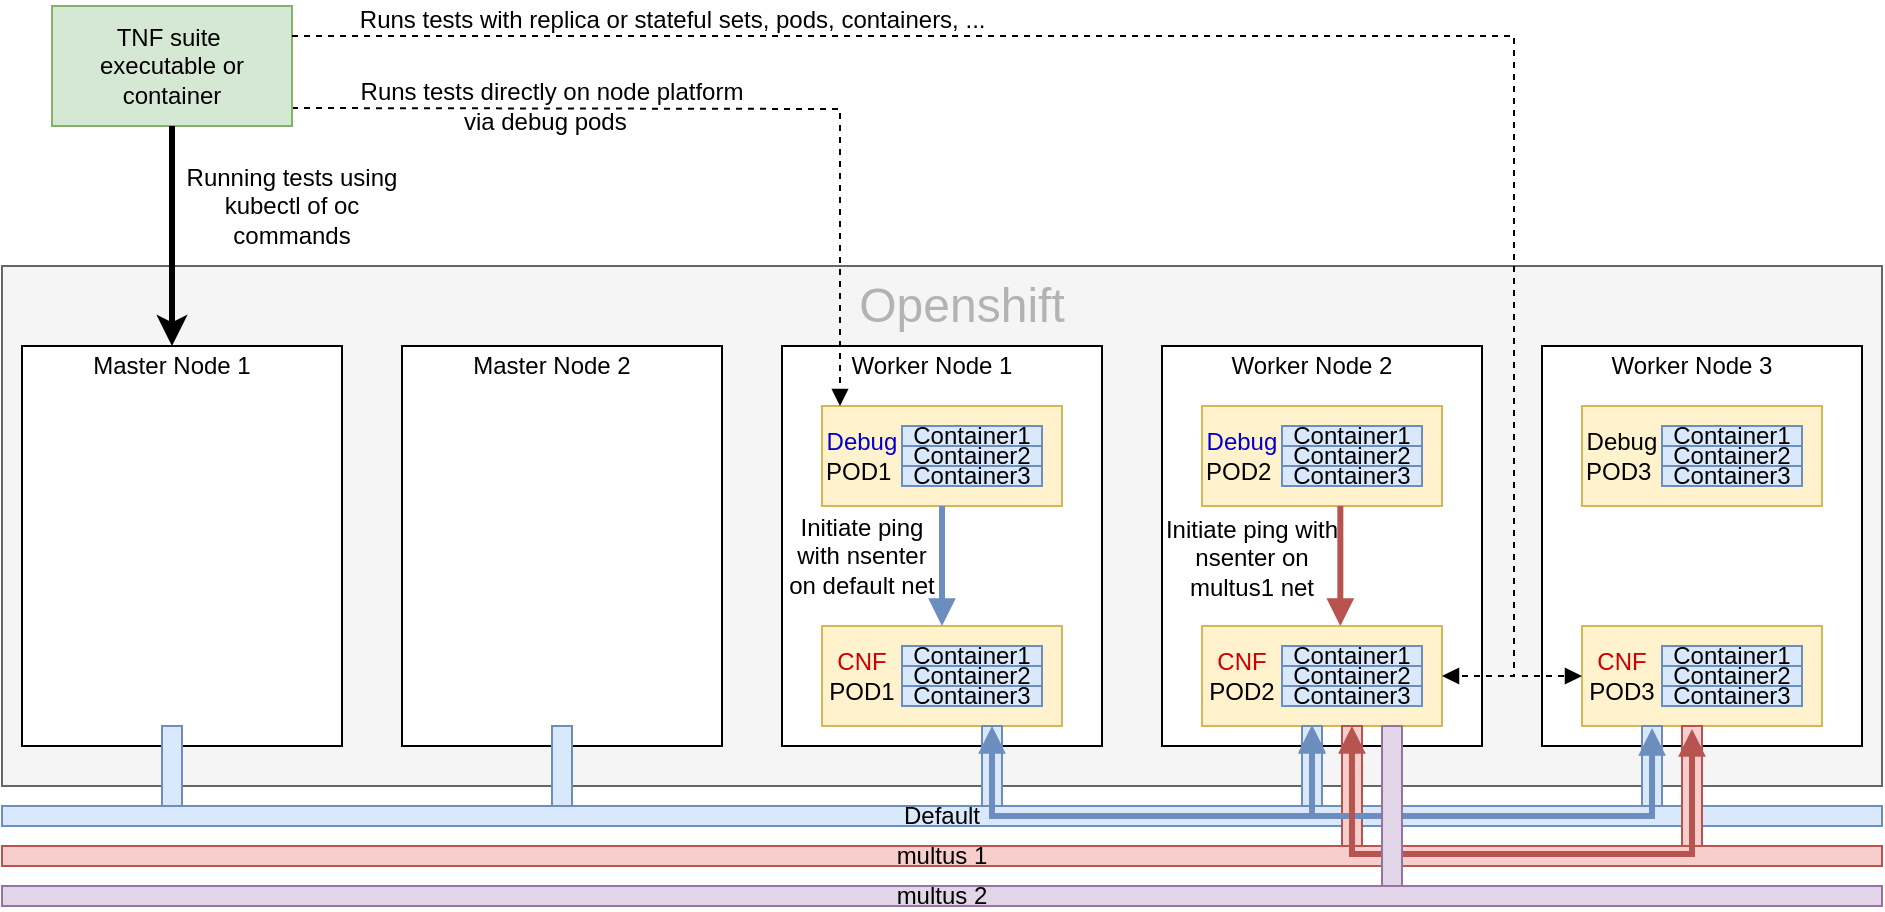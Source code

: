 <mxfile version="14.6.13" type="device"><diagram id="jFMSjIpnFXatA3N6K6Q8" name="Page-1"><mxGraphModel dx="3122" dy="779" grid="1" gridSize="10" guides="1" tooltips="1" connect="1" arrows="1" fold="1" page="1" pageScale="1" pageWidth="850" pageHeight="1100" math="0" shadow="0"><root><mxCell id="0"/><mxCell id="1" parent="0"/><mxCell id="iMbDrmxZ0uc6LPq-0AJ6-165" value="" style="rounded=0;whiteSpace=wrap;html=1;fillColor=#f5f5f5;strokeColor=#666666;fontColor=#333333;" vertex="1" parent="1"><mxGeometry x="-1250" y="160" width="940" height="260" as="geometry"/></mxCell><mxCell id="iMbDrmxZ0uc6LPq-0AJ6-3" value="" style="rounded=0;whiteSpace=wrap;html=1;" vertex="1" parent="1"><mxGeometry x="-670" y="200" width="160" height="200" as="geometry"/></mxCell><mxCell id="iMbDrmxZ0uc6LPq-0AJ6-2" value="Worker Node 2" style="text;html=1;strokeColor=none;fillColor=none;align=center;verticalAlign=middle;whiteSpace=wrap;rounded=0;" vertex="1" parent="1"><mxGeometry x="-640" y="200" width="90" height="20" as="geometry"/></mxCell><mxCell id="iMbDrmxZ0uc6LPq-0AJ6-23" value="" style="group" vertex="1" connectable="0" parent="1"><mxGeometry x="-650" y="230" width="120" height="50" as="geometry"/></mxCell><mxCell id="iMbDrmxZ0uc6LPq-0AJ6-22" value="" style="rounded=0;whiteSpace=wrap;html=1;fillColor=#fff2cc;strokeColor=#d6b656;" vertex="1" parent="iMbDrmxZ0uc6LPq-0AJ6-23"><mxGeometry width="120" height="50" as="geometry"/></mxCell><mxCell id="iMbDrmxZ0uc6LPq-0AJ6-17" value="Container1" style="rounded=0;whiteSpace=wrap;html=1;fillColor=#dae8fc;strokeColor=#6c8ebf;" vertex="1" parent="iMbDrmxZ0uc6LPq-0AJ6-23"><mxGeometry x="40" y="10" width="70" height="10" as="geometry"/></mxCell><mxCell id="iMbDrmxZ0uc6LPq-0AJ6-18" value="Container2" style="rounded=0;whiteSpace=wrap;html=1;fillColor=#dae8fc;strokeColor=#6c8ebf;" vertex="1" parent="iMbDrmxZ0uc6LPq-0AJ6-23"><mxGeometry x="40" y="20" width="70" height="10" as="geometry"/></mxCell><mxCell id="iMbDrmxZ0uc6LPq-0AJ6-21" value="Container3" style="rounded=0;whiteSpace=wrap;html=1;fillColor=#dae8fc;strokeColor=#6c8ebf;" vertex="1" parent="iMbDrmxZ0uc6LPq-0AJ6-23"><mxGeometry x="40" y="30" width="70" height="10" as="geometry"/></mxCell><mxCell id="iMbDrmxZ0uc6LPq-0AJ6-15" value="&lt;font color=&quot;#0000cc&quot;&gt;Debug&lt;/font&gt;&lt;br&gt;POD2&amp;nbsp;" style="rounded=0;whiteSpace=wrap;html=1;strokeColor=none;fillColor=none;" vertex="1" parent="iMbDrmxZ0uc6LPq-0AJ6-23"><mxGeometry y="10" width="40" height="30" as="geometry"/></mxCell><mxCell id="iMbDrmxZ0uc6LPq-0AJ6-40" value="" style="group" vertex="1" connectable="0" parent="1"><mxGeometry x="-650" y="340" width="120" height="50" as="geometry"/></mxCell><mxCell id="iMbDrmxZ0uc6LPq-0AJ6-41" value="" style="rounded=0;whiteSpace=wrap;html=1;fillColor=#fff2cc;strokeColor=#d6b656;" vertex="1" parent="iMbDrmxZ0uc6LPq-0AJ6-40"><mxGeometry width="120" height="50" as="geometry"/></mxCell><mxCell id="iMbDrmxZ0uc6LPq-0AJ6-42" value="Container1" style="rounded=0;whiteSpace=wrap;html=1;fillColor=#dae8fc;strokeColor=#6c8ebf;" vertex="1" parent="iMbDrmxZ0uc6LPq-0AJ6-40"><mxGeometry x="40" y="10" width="70" height="10" as="geometry"/></mxCell><mxCell id="iMbDrmxZ0uc6LPq-0AJ6-43" value="Container2" style="rounded=0;whiteSpace=wrap;html=1;fillColor=#dae8fc;strokeColor=#6c8ebf;" vertex="1" parent="iMbDrmxZ0uc6LPq-0AJ6-40"><mxGeometry x="40" y="20" width="70" height="10" as="geometry"/></mxCell><mxCell id="iMbDrmxZ0uc6LPq-0AJ6-44" value="Container3" style="rounded=0;whiteSpace=wrap;html=1;fillColor=#dae8fc;strokeColor=#6c8ebf;" vertex="1" parent="iMbDrmxZ0uc6LPq-0AJ6-40"><mxGeometry x="40" y="30" width="70" height="10" as="geometry"/></mxCell><mxCell id="iMbDrmxZ0uc6LPq-0AJ6-45" value="&lt;font color=&quot;#cc0000&quot;&gt;CNF&lt;/font&gt;&lt;br&gt;POD2" style="rounded=0;whiteSpace=wrap;html=1;strokeColor=none;fillColor=none;" vertex="1" parent="iMbDrmxZ0uc6LPq-0AJ6-40"><mxGeometry y="10" width="40" height="30" as="geometry"/></mxCell><mxCell id="iMbDrmxZ0uc6LPq-0AJ6-47" value="" style="rounded=0;whiteSpace=wrap;html=1;" vertex="1" parent="1"><mxGeometry x="-860" y="200" width="160" height="200" as="geometry"/></mxCell><mxCell id="iMbDrmxZ0uc6LPq-0AJ6-48" value="Worker Node 1" style="text;html=1;strokeColor=none;fillColor=none;align=center;verticalAlign=middle;whiteSpace=wrap;rounded=0;" vertex="1" parent="1"><mxGeometry x="-830" y="200" width="90" height="20" as="geometry"/></mxCell><mxCell id="iMbDrmxZ0uc6LPq-0AJ6-49" value="" style="group" vertex="1" connectable="0" parent="1"><mxGeometry x="-840" y="230" width="120" height="50" as="geometry"/></mxCell><mxCell id="iMbDrmxZ0uc6LPq-0AJ6-50" value="" style="rounded=0;whiteSpace=wrap;html=1;fillColor=#fff2cc;strokeColor=#d6b656;" vertex="1" parent="iMbDrmxZ0uc6LPq-0AJ6-49"><mxGeometry width="120" height="50" as="geometry"/></mxCell><mxCell id="iMbDrmxZ0uc6LPq-0AJ6-51" value="Container1" style="rounded=0;whiteSpace=wrap;html=1;fillColor=#dae8fc;strokeColor=#6c8ebf;" vertex="1" parent="iMbDrmxZ0uc6LPq-0AJ6-49"><mxGeometry x="40" y="10" width="70" height="10" as="geometry"/></mxCell><mxCell id="iMbDrmxZ0uc6LPq-0AJ6-52" value="Container2" style="rounded=0;whiteSpace=wrap;html=1;fillColor=#dae8fc;strokeColor=#6c8ebf;" vertex="1" parent="iMbDrmxZ0uc6LPq-0AJ6-49"><mxGeometry x="40" y="20" width="70" height="10" as="geometry"/></mxCell><mxCell id="iMbDrmxZ0uc6LPq-0AJ6-53" value="Container3" style="rounded=0;whiteSpace=wrap;html=1;fillColor=#dae8fc;strokeColor=#6c8ebf;" vertex="1" parent="iMbDrmxZ0uc6LPq-0AJ6-49"><mxGeometry x="40" y="30" width="70" height="10" as="geometry"/></mxCell><mxCell id="iMbDrmxZ0uc6LPq-0AJ6-54" value="&lt;font color=&quot;#0000cc&quot;&gt;Debug&lt;/font&gt;&lt;br&gt;POD1&amp;nbsp;" style="rounded=0;whiteSpace=wrap;html=1;strokeColor=none;fillColor=none;" vertex="1" parent="iMbDrmxZ0uc6LPq-0AJ6-49"><mxGeometry y="10" width="40" height="30" as="geometry"/></mxCell><mxCell id="iMbDrmxZ0uc6LPq-0AJ6-55" value="" style="group" vertex="1" connectable="0" parent="1"><mxGeometry x="-840" y="340" width="120" height="50" as="geometry"/></mxCell><mxCell id="iMbDrmxZ0uc6LPq-0AJ6-56" value="" style="rounded=0;whiteSpace=wrap;html=1;fillColor=#fff2cc;strokeColor=#d6b656;" vertex="1" parent="iMbDrmxZ0uc6LPq-0AJ6-55"><mxGeometry width="120" height="50" as="geometry"/></mxCell><mxCell id="iMbDrmxZ0uc6LPq-0AJ6-57" value="Container1" style="rounded=0;whiteSpace=wrap;html=1;fillColor=#dae8fc;strokeColor=#6c8ebf;" vertex="1" parent="iMbDrmxZ0uc6LPq-0AJ6-55"><mxGeometry x="40" y="10" width="70" height="10" as="geometry"/></mxCell><mxCell id="iMbDrmxZ0uc6LPq-0AJ6-58" value="Container2" style="rounded=0;whiteSpace=wrap;html=1;fillColor=#dae8fc;strokeColor=#6c8ebf;" vertex="1" parent="iMbDrmxZ0uc6LPq-0AJ6-55"><mxGeometry x="40" y="20" width="70" height="10" as="geometry"/></mxCell><mxCell id="iMbDrmxZ0uc6LPq-0AJ6-59" value="Container3" style="rounded=0;whiteSpace=wrap;html=1;fillColor=#dae8fc;strokeColor=#6c8ebf;" vertex="1" parent="iMbDrmxZ0uc6LPq-0AJ6-55"><mxGeometry x="40" y="30" width="70" height="10" as="geometry"/></mxCell><mxCell id="iMbDrmxZ0uc6LPq-0AJ6-60" value="&lt;font color=&quot;#cc0000&quot;&gt;CNF&lt;/font&gt;&lt;br&gt;POD1" style="rounded=0;whiteSpace=wrap;html=1;strokeColor=none;fillColor=none;" vertex="1" parent="iMbDrmxZ0uc6LPq-0AJ6-55"><mxGeometry y="10" width="40" height="30" as="geometry"/></mxCell><mxCell id="iMbDrmxZ0uc6LPq-0AJ6-61" value="" style="rounded=0;whiteSpace=wrap;html=1;" vertex="1" parent="1"><mxGeometry x="-480" y="200" width="160" height="200" as="geometry"/></mxCell><mxCell id="iMbDrmxZ0uc6LPq-0AJ6-62" value="Worker Node 3" style="text;html=1;strokeColor=none;fillColor=none;align=center;verticalAlign=middle;whiteSpace=wrap;rounded=0;" vertex="1" parent="1"><mxGeometry x="-450" y="200" width="90" height="20" as="geometry"/></mxCell><mxCell id="iMbDrmxZ0uc6LPq-0AJ6-63" value="" style="group" vertex="1" connectable="0" parent="1"><mxGeometry x="-460" y="230" width="120" height="50" as="geometry"/></mxCell><mxCell id="iMbDrmxZ0uc6LPq-0AJ6-64" value="" style="rounded=0;whiteSpace=wrap;html=1;fillColor=#fff2cc;strokeColor=#d6b656;" vertex="1" parent="iMbDrmxZ0uc6LPq-0AJ6-63"><mxGeometry width="120" height="50" as="geometry"/></mxCell><mxCell id="iMbDrmxZ0uc6LPq-0AJ6-65" value="Container1" style="rounded=0;whiteSpace=wrap;html=1;fillColor=#dae8fc;strokeColor=#6c8ebf;" vertex="1" parent="iMbDrmxZ0uc6LPq-0AJ6-63"><mxGeometry x="40" y="10" width="70" height="10" as="geometry"/></mxCell><mxCell id="iMbDrmxZ0uc6LPq-0AJ6-66" value="Container2" style="rounded=0;whiteSpace=wrap;html=1;fillColor=#dae8fc;strokeColor=#6c8ebf;" vertex="1" parent="iMbDrmxZ0uc6LPq-0AJ6-63"><mxGeometry x="40" y="20" width="70" height="10" as="geometry"/></mxCell><mxCell id="iMbDrmxZ0uc6LPq-0AJ6-67" value="Container3" style="rounded=0;whiteSpace=wrap;html=1;fillColor=#dae8fc;strokeColor=#6c8ebf;" vertex="1" parent="iMbDrmxZ0uc6LPq-0AJ6-63"><mxGeometry x="40" y="30" width="70" height="10" as="geometry"/></mxCell><mxCell id="iMbDrmxZ0uc6LPq-0AJ6-68" value="Debug&lt;br&gt;POD3&amp;nbsp;" style="rounded=0;whiteSpace=wrap;html=1;strokeColor=none;fillColor=none;" vertex="1" parent="iMbDrmxZ0uc6LPq-0AJ6-63"><mxGeometry y="10" width="40" height="30" as="geometry"/></mxCell><mxCell id="iMbDrmxZ0uc6LPq-0AJ6-69" value="" style="group" vertex="1" connectable="0" parent="1"><mxGeometry x="-460" y="340" width="120" height="50" as="geometry"/></mxCell><mxCell id="iMbDrmxZ0uc6LPq-0AJ6-70" value="" style="rounded=0;whiteSpace=wrap;html=1;fillColor=#fff2cc;strokeColor=#d6b656;" vertex="1" parent="iMbDrmxZ0uc6LPq-0AJ6-69"><mxGeometry width="120" height="50" as="geometry"/></mxCell><mxCell id="iMbDrmxZ0uc6LPq-0AJ6-71" value="Container1" style="rounded=0;whiteSpace=wrap;html=1;fillColor=#dae8fc;strokeColor=#6c8ebf;" vertex="1" parent="iMbDrmxZ0uc6LPq-0AJ6-69"><mxGeometry x="40" y="10" width="70" height="10" as="geometry"/></mxCell><mxCell id="iMbDrmxZ0uc6LPq-0AJ6-72" value="Container2" style="rounded=0;whiteSpace=wrap;html=1;fillColor=#dae8fc;strokeColor=#6c8ebf;" vertex="1" parent="iMbDrmxZ0uc6LPq-0AJ6-69"><mxGeometry x="40" y="20" width="70" height="10" as="geometry"/></mxCell><mxCell id="iMbDrmxZ0uc6LPq-0AJ6-73" value="Container3" style="rounded=0;whiteSpace=wrap;html=1;fillColor=#dae8fc;strokeColor=#6c8ebf;" vertex="1" parent="iMbDrmxZ0uc6LPq-0AJ6-69"><mxGeometry x="40" y="30" width="70" height="10" as="geometry"/></mxCell><mxCell id="iMbDrmxZ0uc6LPq-0AJ6-74" value="&lt;font color=&quot;#cc0000&quot;&gt;CNF&lt;br&gt;&lt;/font&gt;POD3" style="rounded=0;whiteSpace=wrap;html=1;strokeColor=none;fillColor=none;" vertex="1" parent="iMbDrmxZ0uc6LPq-0AJ6-69"><mxGeometry y="10" width="40" height="30" as="geometry"/></mxCell><mxCell id="iMbDrmxZ0uc6LPq-0AJ6-75" value="" style="rounded=0;whiteSpace=wrap;html=1;" vertex="1" parent="1"><mxGeometry x="-1050" y="200" width="160" height="200" as="geometry"/></mxCell><mxCell id="iMbDrmxZ0uc6LPq-0AJ6-76" value="Master Node 2" style="text;html=1;strokeColor=none;fillColor=none;align=center;verticalAlign=middle;whiteSpace=wrap;rounded=0;" vertex="1" parent="1"><mxGeometry x="-1020" y="200" width="90" height="20" as="geometry"/></mxCell><mxCell id="iMbDrmxZ0uc6LPq-0AJ6-89" value="" style="rounded=0;whiteSpace=wrap;html=1;" vertex="1" parent="1"><mxGeometry x="-1240" y="200" width="160" height="200" as="geometry"/></mxCell><mxCell id="iMbDrmxZ0uc6LPq-0AJ6-90" value="Master Node 1" style="text;html=1;strokeColor=none;fillColor=none;align=center;verticalAlign=middle;whiteSpace=wrap;rounded=0;" vertex="1" parent="1"><mxGeometry x="-1210" y="200" width="90" height="20" as="geometry"/></mxCell><mxCell id="iMbDrmxZ0uc6LPq-0AJ6-108" value="Default" style="rounded=0;whiteSpace=wrap;html=1;fillColor=#dae8fc;strokeColor=#6c8ebf;" vertex="1" parent="1"><mxGeometry x="-1250" y="430" width="940" height="10" as="geometry"/></mxCell><mxCell id="iMbDrmxZ0uc6LPq-0AJ6-111" value="multus 1" style="rounded=0;whiteSpace=wrap;html=1;fillColor=#f8cecc;strokeColor=#b85450;" vertex="1" parent="1"><mxGeometry x="-1250" y="450" width="940" height="10" as="geometry"/></mxCell><mxCell id="iMbDrmxZ0uc6LPq-0AJ6-112" value="multus 2" style="rounded=0;whiteSpace=wrap;html=1;fillColor=#e1d5e7;strokeColor=#9673a6;" vertex="1" parent="1"><mxGeometry x="-1250" y="470" width="940" height="10" as="geometry"/></mxCell><mxCell id="iMbDrmxZ0uc6LPq-0AJ6-116" value="" style="rounded=0;whiteSpace=wrap;html=1;fillColor=#dae8fc;strokeColor=#6c8ebf;" vertex="1" parent="1"><mxGeometry x="-760" y="390" width="10" height="40" as="geometry"/></mxCell><mxCell id="iMbDrmxZ0uc6LPq-0AJ6-117" value="" style="rounded=0;whiteSpace=wrap;html=1;fillColor=#dae8fc;strokeColor=#6c8ebf;" vertex="1" parent="1"><mxGeometry x="-600" y="390" width="10" height="40" as="geometry"/></mxCell><mxCell id="iMbDrmxZ0uc6LPq-0AJ6-118" value="" style="rounded=0;whiteSpace=wrap;html=1;fillColor=#dae8fc;strokeColor=#6c8ebf;" vertex="1" parent="1"><mxGeometry x="-430" y="390" width="10" height="40" as="geometry"/></mxCell><mxCell id="iMbDrmxZ0uc6LPq-0AJ6-119" value="" style="rounded=0;whiteSpace=wrap;html=1;fillColor=#f8cecc;strokeColor=#b85450;" vertex="1" parent="1"><mxGeometry x="-580" y="390" width="10" height="60" as="geometry"/></mxCell><mxCell id="iMbDrmxZ0uc6LPq-0AJ6-120" value="" style="rounded=0;whiteSpace=wrap;html=1;fillColor=#f8cecc;strokeColor=#b85450;" vertex="1" parent="1"><mxGeometry x="-410" y="390" width="10" height="60" as="geometry"/></mxCell><mxCell id="iMbDrmxZ0uc6LPq-0AJ6-124" value="" style="rounded=0;whiteSpace=wrap;html=1;fillColor=#dae8fc;strokeColor=#6c8ebf;" vertex="1" parent="1"><mxGeometry x="-975" y="390" width="10" height="40" as="geometry"/></mxCell><mxCell id="iMbDrmxZ0uc6LPq-0AJ6-125" value="" style="rounded=0;whiteSpace=wrap;html=1;fillColor=#dae8fc;strokeColor=#6c8ebf;" vertex="1" parent="1"><mxGeometry x="-1170" y="390" width="10" height="40" as="geometry"/></mxCell><mxCell id="iMbDrmxZ0uc6LPq-0AJ6-130" style="edgeStyle=orthogonalEdgeStyle;rounded=0;orthogonalLoop=1;jettySize=auto;html=1;entryX=0.5;entryY=0;entryDx=0;entryDy=0;endArrow=block;endFill=1;fillColor=#dae8fc;strokeColor=#6c8ebf;strokeWidth=3;startArrow=block;startFill=1;" edge="1" parent="1" target="iMbDrmxZ0uc6LPq-0AJ6-117"><mxGeometry relative="1" as="geometry"><mxPoint x="-755" y="390" as="sourcePoint"/><Array as="points"><mxPoint x="-755" y="390"/><mxPoint x="-755" y="435"/><mxPoint x="-595" y="435"/></Array></mxGeometry></mxCell><mxCell id="iMbDrmxZ0uc6LPq-0AJ6-134" style="edgeStyle=orthogonalEdgeStyle;rounded=0;orthogonalLoop=1;jettySize=auto;html=1;exitX=0.5;exitY=1;exitDx=0;exitDy=0;startArrow=none;startFill=0;endArrow=block;endFill=1;strokeWidth=3;fillColor=#dae8fc;strokeColor=#6c8ebf;" edge="1" parent="1" source="iMbDrmxZ0uc6LPq-0AJ6-50" target="iMbDrmxZ0uc6LPq-0AJ6-56"><mxGeometry relative="1" as="geometry"/></mxCell><mxCell id="iMbDrmxZ0uc6LPq-0AJ6-135" value="Initiate ping with nsenter&lt;br&gt;on default net" style="text;html=1;strokeColor=none;fillColor=none;align=center;verticalAlign=middle;whiteSpace=wrap;rounded=0;" vertex="1" parent="1"><mxGeometry x="-860" y="290" width="80" height="30" as="geometry"/></mxCell><mxCell id="iMbDrmxZ0uc6LPq-0AJ6-136" style="edgeStyle=orthogonalEdgeStyle;rounded=0;orthogonalLoop=1;jettySize=auto;html=1;endArrow=block;endFill=1;fillColor=#dae8fc;strokeColor=#6c8ebf;strokeWidth=3;startArrow=block;startFill=1;entryX=0.292;entryY=1.02;entryDx=0;entryDy=0;entryPerimeter=0;" edge="1" parent="1" target="iMbDrmxZ0uc6LPq-0AJ6-70"><mxGeometry relative="1" as="geometry"><mxPoint x="-595" y="389.5" as="sourcePoint"/><mxPoint x="-430" y="390" as="targetPoint"/><Array as="points"><mxPoint x="-595" y="435"/><mxPoint x="-425" y="435"/></Array></mxGeometry></mxCell><mxCell id="iMbDrmxZ0uc6LPq-0AJ6-137" style="edgeStyle=orthogonalEdgeStyle;rounded=0;orthogonalLoop=1;jettySize=auto;html=1;exitX=0.5;exitY=1;exitDx=0;exitDy=0;startArrow=none;startFill=0;endArrow=block;endFill=1;strokeWidth=3;fillColor=#f8cecc;strokeColor=#b85450;" edge="1" parent="1"><mxGeometry relative="1" as="geometry"><mxPoint x="-580.83" y="280" as="sourcePoint"/><mxPoint x="-580.83" y="340" as="targetPoint"/></mxGeometry></mxCell><mxCell id="iMbDrmxZ0uc6LPq-0AJ6-138" value="Initiate ping with nsenter on multus1 net" style="text;html=1;strokeColor=none;fillColor=none;align=center;verticalAlign=middle;whiteSpace=wrap;rounded=0;" vertex="1" parent="1"><mxGeometry x="-670" y="291" width="90" height="30" as="geometry"/></mxCell><mxCell id="iMbDrmxZ0uc6LPq-0AJ6-139" style="edgeStyle=orthogonalEdgeStyle;rounded=0;orthogonalLoop=1;jettySize=auto;html=1;endArrow=block;endFill=1;fillColor=#f8cecc;strokeColor=#b85450;strokeWidth=3;startArrow=block;startFill=1;entryX=0.292;entryY=1.02;entryDx=0;entryDy=0;entryPerimeter=0;" edge="1" parent="1"><mxGeometry relative="1" as="geometry"><mxPoint x="-575.04" y="390" as="sourcePoint"/><mxPoint x="-405.0" y="391.5" as="targetPoint"/><Array as="points"><mxPoint x="-575" y="454"/><mxPoint x="-405" y="454"/></Array></mxGeometry></mxCell><mxCell id="iMbDrmxZ0uc6LPq-0AJ6-122" value="" style="rounded=0;whiteSpace=wrap;html=1;fillColor=#e1d5e7;strokeColor=#9673a6;" vertex="1" parent="1"><mxGeometry x="-560" y="390" width="10" height="80" as="geometry"/></mxCell><mxCell id="iMbDrmxZ0uc6LPq-0AJ6-161" style="edgeStyle=orthogonalEdgeStyle;rounded=0;orthogonalLoop=1;jettySize=auto;html=1;exitX=1;exitY=0.75;exitDx=0;exitDy=0;entryX=0.075;entryY=0;entryDx=0;entryDy=0;startArrow=none;startFill=0;endArrow=block;endFill=1;strokeWidth=1;dashed=1;entryPerimeter=0;" edge="1" parent="1" target="iMbDrmxZ0uc6LPq-0AJ6-50"><mxGeometry relative="1" as="geometry"><mxPoint x="-1105" y="81" as="sourcePoint"/><mxPoint x="-840" y="236" as="targetPoint"/></mxGeometry></mxCell><mxCell id="iMbDrmxZ0uc6LPq-0AJ6-158" value="TNF suite&amp;nbsp;&lt;br&gt;executable or container" style="rounded=0;whiteSpace=wrap;html=1;fillColor=#d5e8d4;strokeColor=#82b366;" vertex="1" parent="1"><mxGeometry x="-1225" y="30" width="120" height="60" as="geometry"/></mxCell><mxCell id="iMbDrmxZ0uc6LPq-0AJ6-159" value="" style="endArrow=classic;html=1;strokeWidth=3;exitX=0.5;exitY=1;exitDx=0;exitDy=0;" edge="1" parent="1" source="iMbDrmxZ0uc6LPq-0AJ6-158" target="iMbDrmxZ0uc6LPq-0AJ6-90"><mxGeometry width="50" height="50" relative="1" as="geometry"><mxPoint x="-710" y="290" as="sourcePoint"/><mxPoint x="-660" y="240" as="targetPoint"/></mxGeometry></mxCell><mxCell id="iMbDrmxZ0uc6LPq-0AJ6-160" value="Running tests using kubectl of oc commands" style="text;html=1;strokeColor=none;fillColor=none;align=center;verticalAlign=middle;whiteSpace=wrap;rounded=0;" vertex="1" parent="1"><mxGeometry x="-1170" y="110" width="130" height="40" as="geometry"/></mxCell><mxCell id="iMbDrmxZ0uc6LPq-0AJ6-162" value="Runs tests directly on node platform&lt;br&gt;via debug pods&amp;nbsp;&amp;nbsp;" style="text;html=1;strokeColor=none;fillColor=none;align=center;verticalAlign=middle;whiteSpace=wrap;rounded=0;" vertex="1" parent="1"><mxGeometry x="-1095" y="70" width="240" height="20" as="geometry"/></mxCell><mxCell id="iMbDrmxZ0uc6LPq-0AJ6-163" style="edgeStyle=orthogonalEdgeStyle;rounded=0;orthogonalLoop=1;jettySize=auto;html=1;exitX=1;exitY=0.25;exitDx=0;exitDy=0;entryX=1;entryY=0.5;entryDx=0;entryDy=0;startArrow=none;startFill=0;endArrow=block;endFill=1;strokeWidth=1;dashed=1;" edge="1" parent="1" source="iMbDrmxZ0uc6LPq-0AJ6-158" target="iMbDrmxZ0uc6LPq-0AJ6-41"><mxGeometry relative="1" as="geometry"><mxPoint x="-1107.5" y="80" as="sourcePoint"/><mxPoint x="-842.5" y="250" as="targetPoint"/><Array as="points"><mxPoint x="-494" y="45"/><mxPoint x="-494" y="365"/></Array></mxGeometry></mxCell><mxCell id="iMbDrmxZ0uc6LPq-0AJ6-164" value="Runs tests with replica or stateful sets, pods, containers, ...&amp;nbsp;" style="text;html=1;strokeColor=none;fillColor=none;align=center;verticalAlign=middle;whiteSpace=wrap;rounded=0;" vertex="1" parent="1"><mxGeometry x="-1073" y="27" width="320" height="20" as="geometry"/></mxCell><mxCell id="iMbDrmxZ0uc6LPq-0AJ6-166" value="&lt;font style=&quot;font-size: 24px&quot; color=&quot;#b3b3b3&quot;&gt;Openshift&lt;/font&gt;" style="text;html=1;strokeColor=none;fillColor=none;align=center;verticalAlign=middle;whiteSpace=wrap;rounded=0;" vertex="1" parent="1"><mxGeometry x="-810" y="160" width="80" height="40" as="geometry"/></mxCell><mxCell id="iMbDrmxZ0uc6LPq-0AJ6-168" style="edgeStyle=orthogonalEdgeStyle;rounded=0;orthogonalLoop=1;jettySize=auto;html=1;entryX=0;entryY=0.5;entryDx=0;entryDy=0;dashed=1;startArrow=none;startFill=0;endArrow=block;endFill=1;strokeWidth=1;" edge="1" parent="1" target="iMbDrmxZ0uc6LPq-0AJ6-74"><mxGeometry relative="1" as="geometry"><mxPoint x="-490" y="365" as="sourcePoint"/></mxGeometry></mxCell></root></mxGraphModel></diagram></mxfile>